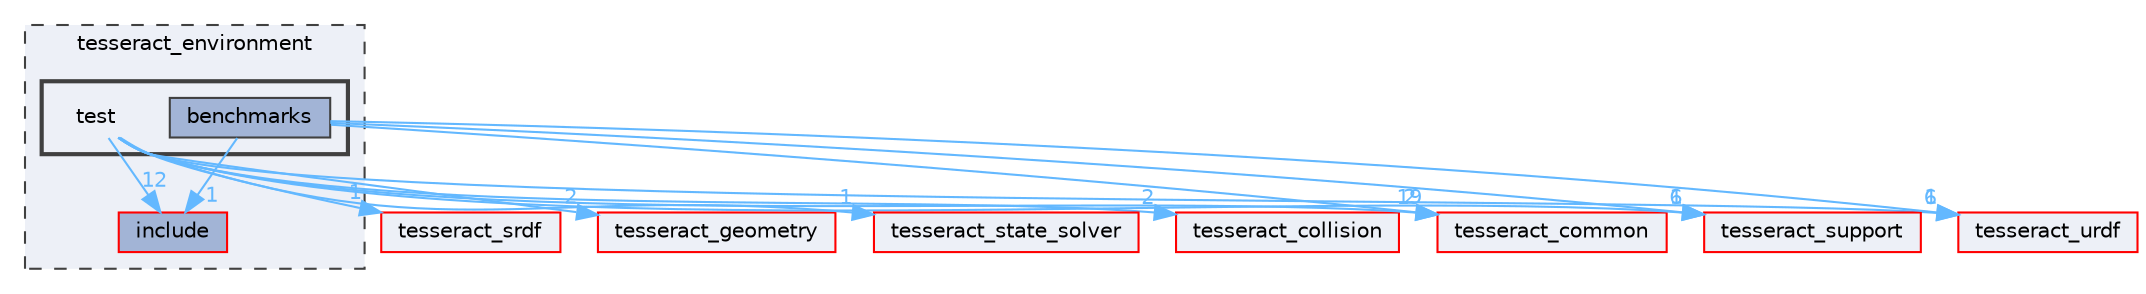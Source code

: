 digraph "tesseract_environment/test"
{
 // LATEX_PDF_SIZE
  bgcolor="transparent";
  edge [fontname=Helvetica,fontsize=10,labelfontname=Helvetica,labelfontsize=10];
  node [fontname=Helvetica,fontsize=10,shape=box,height=0.2,width=0.4];
  compound=true
  subgraph clusterdir_1507c5831b7828c8ebca3cb1d71b84cd {
    graph [ bgcolor="#edf0f7", pencolor="grey25", label="tesseract_environment", fontname=Helvetica,fontsize=10 style="filled,dashed", URL="dir_1507c5831b7828c8ebca3cb1d71b84cd.html",tooltip=""]
  dir_f3372b4dc4ca8d24991e7b5a88f47737 [label="include", fillcolor="#a2b4d6", color="red", style="filled", URL="dir_f3372b4dc4ca8d24991e7b5a88f47737.html",tooltip=""];
  subgraph clusterdir_0039c9dd20aaca6731146acdf8ffa453 {
    graph [ bgcolor="#edf0f7", pencolor="grey25", label="", fontname=Helvetica,fontsize=10 style="filled,bold", URL="dir_0039c9dd20aaca6731146acdf8ffa453.html",tooltip=""]
    dir_0039c9dd20aaca6731146acdf8ffa453 [shape=plaintext, label="test"];
  dir_8a1d5af1cea3b73e3b1240e25e3b514e [label="benchmarks", fillcolor="#a2b4d6", color="grey25", style="filled", URL="dir_8a1d5af1cea3b73e3b1240e25e3b514e.html",tooltip=""];
  }
  }
  dir_10d374c56a837e7f10014d66610d1e74 [label="tesseract_collision", fillcolor="#edf0f7", color="red", style="filled", URL="dir_10d374c56a837e7f10014d66610d1e74.html",tooltip=""];
  dir_2f96e717e53b6f43ed86f094687f9234 [label="tesseract_srdf", fillcolor="#edf0f7", color="red", style="filled", URL="dir_2f96e717e53b6f43ed86f094687f9234.html",tooltip=""];
  dir_48d618810f42ebb74ce6e28217206bba [label="tesseract_geometry", fillcolor="#edf0f7", color="red", style="filled", URL="dir_48d618810f42ebb74ce6e28217206bba.html",tooltip=""];
  dir_73dd8f3c3376cfb32596795362fe062b [label="tesseract_urdf", fillcolor="#edf0f7", color="red", style="filled", URL="dir_73dd8f3c3376cfb32596795362fe062b.html",tooltip=""];
  dir_8430b83f3af685b4c96d298a32e9aa37 [label="tesseract_common", fillcolor="#edf0f7", color="red", style="filled", URL="dir_8430b83f3af685b4c96d298a32e9aa37.html",tooltip=""];
  dir_da909b66eb41dea5cfc6351b8c562363 [label="tesseract_support", fillcolor="#edf0f7", color="red", style="filled", URL="dir_da909b66eb41dea5cfc6351b8c562363.html",tooltip=""];
  dir_f9fd38abb6852090848a9f28804f693c [label="tesseract_state_solver", fillcolor="#edf0f7", color="red", style="filled", URL="dir_f9fd38abb6852090848a9f28804f693c.html",tooltip=""];
  dir_0039c9dd20aaca6731146acdf8ffa453->dir_10d374c56a837e7f10014d66610d1e74 [headlabel="2", labeldistance=1.5 headhref="dir_000101_000070.html" color="steelblue1" fontcolor="steelblue1"];
  dir_0039c9dd20aaca6731146acdf8ffa453->dir_2f96e717e53b6f43ed86f094687f9234 [headlabel="1", labeldistance=1.5 headhref="dir_000101_000089.html" color="steelblue1" fontcolor="steelblue1"];
  dir_0039c9dd20aaca6731146acdf8ffa453->dir_48d618810f42ebb74ce6e28217206bba [headlabel="2", labeldistance=1.5 headhref="dir_000101_000079.html" color="steelblue1" fontcolor="steelblue1"];
  dir_0039c9dd20aaca6731146acdf8ffa453->dir_73dd8f3c3376cfb32596795362fe062b [headlabel="6", labeldistance=1.5 headhref="dir_000101_000095.html" color="steelblue1" fontcolor="steelblue1"];
  dir_0039c9dd20aaca6731146acdf8ffa453->dir_8430b83f3af685b4c96d298a32e9aa37 [headlabel="19", labeldistance=1.5 headhref="dir_000101_000075.html" color="steelblue1" fontcolor="steelblue1"];
  dir_0039c9dd20aaca6731146acdf8ffa453->dir_da909b66eb41dea5cfc6351b8c562363 [headlabel="6", labeldistance=1.5 headhref="dir_000101_000093.html" color="steelblue1" fontcolor="steelblue1"];
  dir_0039c9dd20aaca6731146acdf8ffa453->dir_f3372b4dc4ca8d24991e7b5a88f47737 [headlabel="12", labeldistance=1.5 headhref="dir_000101_000032.html" color="steelblue1" fontcolor="steelblue1"];
  dir_0039c9dd20aaca6731146acdf8ffa453->dir_f9fd38abb6852090848a9f28804f693c [headlabel="1", labeldistance=1.5 headhref="dir_000101_000091.html" color="steelblue1" fontcolor="steelblue1"];
  dir_8a1d5af1cea3b73e3b1240e25e3b514e->dir_73dd8f3c3376cfb32596795362fe062b [headlabel="1", labeldistance=1.5 headhref="dir_000002_000095.html" color="steelblue1" fontcolor="steelblue1"];
  dir_8a1d5af1cea3b73e3b1240e25e3b514e->dir_8430b83f3af685b4c96d298a32e9aa37 [headlabel="2", labeldistance=1.5 headhref="dir_000002_000075.html" color="steelblue1" fontcolor="steelblue1"];
  dir_8a1d5af1cea3b73e3b1240e25e3b514e->dir_da909b66eb41dea5cfc6351b8c562363 [headlabel="1", labeldistance=1.5 headhref="dir_000002_000093.html" color="steelblue1" fontcolor="steelblue1"];
  dir_8a1d5af1cea3b73e3b1240e25e3b514e->dir_f3372b4dc4ca8d24991e7b5a88f47737 [headlabel="1", labeldistance=1.5 headhref="dir_000002_000032.html" color="steelblue1" fontcolor="steelblue1"];
}
